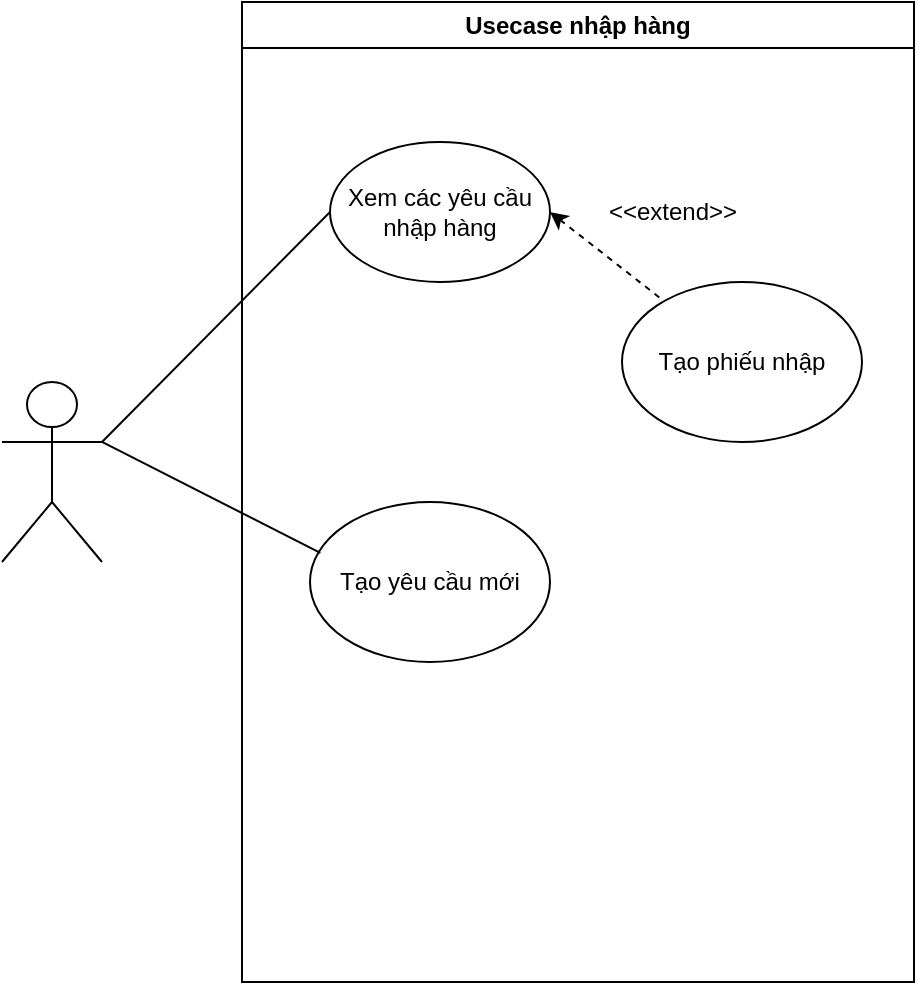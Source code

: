 <mxfile version="20.6.0" type="device"><diagram id="nFqKaa9jdBoVnCH_Rc0W" name="Trang-1"><mxGraphModel dx="967" dy="573" grid="1" gridSize="10" guides="1" tooltips="1" connect="1" arrows="1" fold="1" page="1" pageScale="1" pageWidth="827" pageHeight="1169" math="0" shadow="0"><root><mxCell id="0"/><mxCell id="1" parent="0"/><mxCell id="KZR40TaZJCBUJVO3qTkE-1" value="Usecase nhập hàng" style="swimlane;whiteSpace=wrap;html=1;" vertex="1" parent="1"><mxGeometry x="220" y="50" width="336" height="490" as="geometry"/></mxCell><mxCell id="KZR40TaZJCBUJVO3qTkE-8" style="edgeStyle=none;rounded=0;orthogonalLoop=1;jettySize=auto;html=1;exitX=1;exitY=0.5;exitDx=0;exitDy=0;endArrow=none;endFill=0;startArrow=classic;startFill=1;dashed=1;" edge="1" parent="KZR40TaZJCBUJVO3qTkE-1" source="KZR40TaZJCBUJVO3qTkE-3" target="KZR40TaZJCBUJVO3qTkE-7"><mxGeometry relative="1" as="geometry"/></mxCell><mxCell id="KZR40TaZJCBUJVO3qTkE-3" value="Xem các yêu cầu nhập hàng" style="ellipse;whiteSpace=wrap;html=1;" vertex="1" parent="KZR40TaZJCBUJVO3qTkE-1"><mxGeometry x="44" y="70" width="110" height="70" as="geometry"/></mxCell><mxCell id="KZR40TaZJCBUJVO3qTkE-4" value="Tạo yêu cầu mới" style="ellipse;whiteSpace=wrap;html=1;" vertex="1" parent="KZR40TaZJCBUJVO3qTkE-1"><mxGeometry x="34" y="250" width="120" height="80" as="geometry"/></mxCell><mxCell id="KZR40TaZJCBUJVO3qTkE-7" value="Tạo phiếu nhập" style="ellipse;whiteSpace=wrap;html=1;" vertex="1" parent="KZR40TaZJCBUJVO3qTkE-1"><mxGeometry x="190" y="140" width="120" height="80" as="geometry"/></mxCell><mxCell id="KZR40TaZJCBUJVO3qTkE-9" value="&amp;lt;&amp;lt;extend&amp;gt;&amp;gt;" style="text;html=1;align=center;verticalAlign=middle;resizable=0;points=[];autosize=1;strokeColor=none;fillColor=none;" vertex="1" parent="KZR40TaZJCBUJVO3qTkE-1"><mxGeometry x="170" y="90" width="90" height="30" as="geometry"/></mxCell><mxCell id="KZR40TaZJCBUJVO3qTkE-5" style="rounded=0;orthogonalLoop=1;jettySize=auto;html=1;exitX=1;exitY=0.333;exitDx=0;exitDy=0;exitPerimeter=0;entryX=0;entryY=0.5;entryDx=0;entryDy=0;endArrow=none;endFill=0;" edge="1" parent="1" source="KZR40TaZJCBUJVO3qTkE-2" target="KZR40TaZJCBUJVO3qTkE-3"><mxGeometry relative="1" as="geometry"/></mxCell><mxCell id="KZR40TaZJCBUJVO3qTkE-6" style="edgeStyle=none;rounded=0;orthogonalLoop=1;jettySize=auto;html=1;exitX=1;exitY=0.333;exitDx=0;exitDy=0;exitPerimeter=0;entryX=0.043;entryY=0.318;entryDx=0;entryDy=0;entryPerimeter=0;endArrow=none;endFill=0;" edge="1" parent="1" source="KZR40TaZJCBUJVO3qTkE-2" target="KZR40TaZJCBUJVO3qTkE-4"><mxGeometry relative="1" as="geometry"/></mxCell><mxCell id="KZR40TaZJCBUJVO3qTkE-2" value="" style="shape=umlActor;verticalLabelPosition=bottom;verticalAlign=top;html=1;outlineConnect=0;" vertex="1" parent="1"><mxGeometry x="100" y="240" width="50" height="90" as="geometry"/></mxCell></root></mxGraphModel></diagram></mxfile>